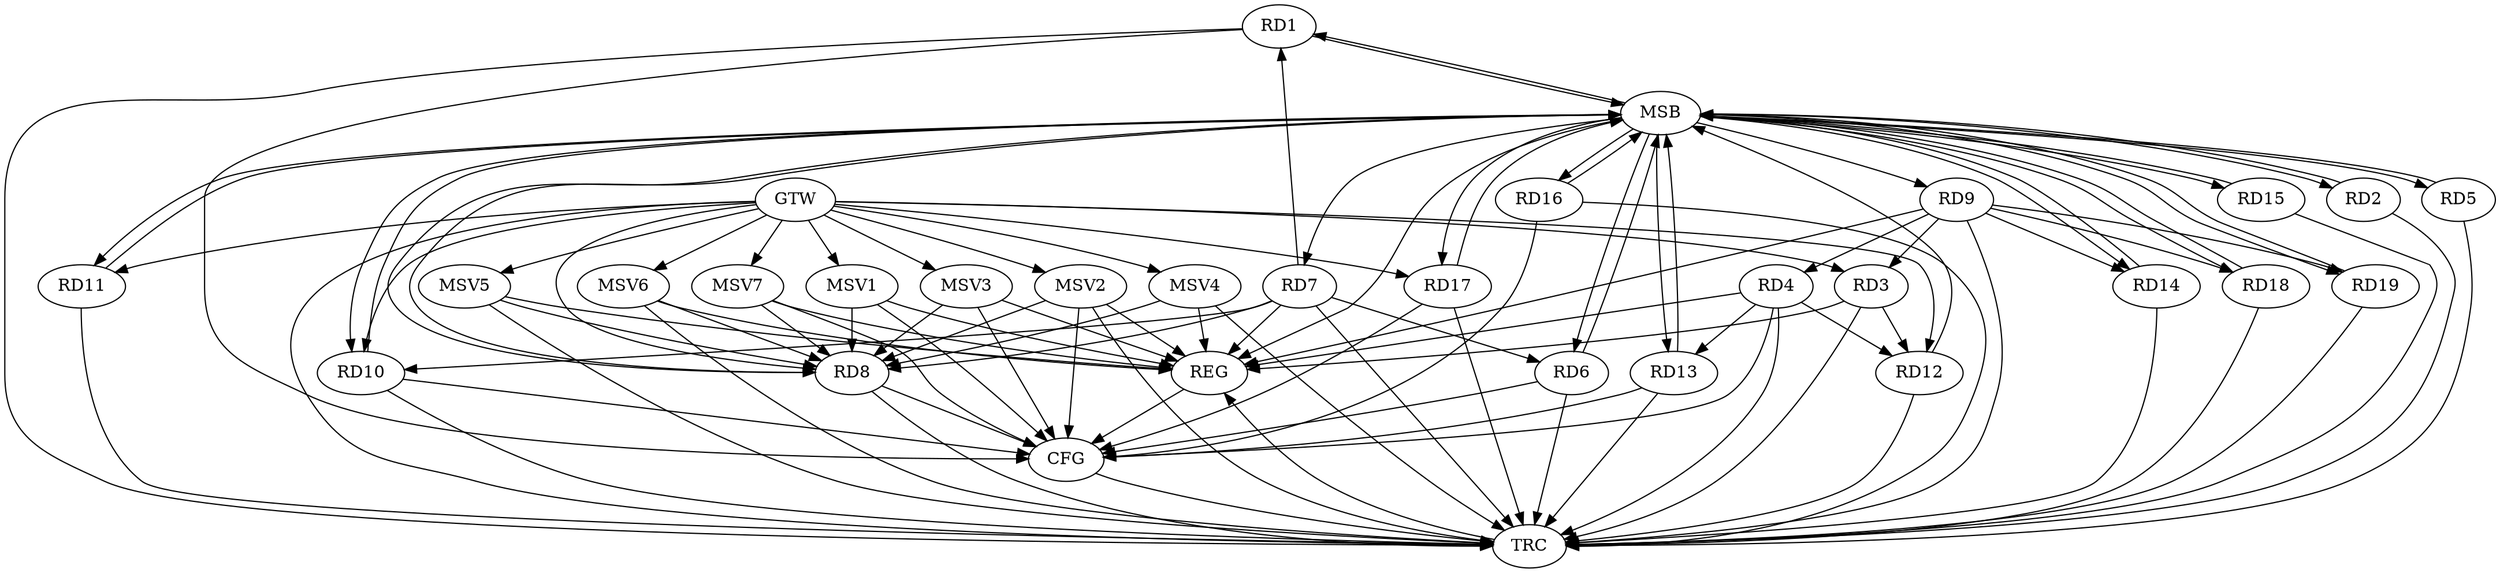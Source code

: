 strict digraph G {
  RD1 [ label="RD1" ];
  RD2 [ label="RD2" ];
  RD3 [ label="RD3" ];
  RD4 [ label="RD4" ];
  RD5 [ label="RD5" ];
  RD6 [ label="RD6" ];
  RD7 [ label="RD7" ];
  RD8 [ label="RD8" ];
  RD9 [ label="RD9" ];
  RD10 [ label="RD10" ];
  RD11 [ label="RD11" ];
  RD12 [ label="RD12" ];
  RD13 [ label="RD13" ];
  RD14 [ label="RD14" ];
  RD15 [ label="RD15" ];
  RD16 [ label="RD16" ];
  RD17 [ label="RD17" ];
  RD18 [ label="RD18" ];
  RD19 [ label="RD19" ];
  GTW [ label="GTW" ];
  REG [ label="REG" ];
  MSB [ label="MSB" ];
  CFG [ label="CFG" ];
  TRC [ label="TRC" ];
  MSV1 [ label="MSV1" ];
  MSV2 [ label="MSV2" ];
  MSV3 [ label="MSV3" ];
  MSV4 [ label="MSV4" ];
  MSV5 [ label="MSV5" ];
  MSV6 [ label="MSV6" ];
  MSV7 [ label="MSV7" ];
  RD7 -> RD1;
  RD9 -> RD3;
  RD3 -> RD12;
  RD9 -> RD4;
  RD4 -> RD12;
  RD4 -> RD13;
  RD7 -> RD6;
  RD7 -> RD8;
  RD7 -> RD10;
  RD9 -> RD14;
  RD9 -> RD18;
  RD9 -> RD19;
  GTW -> RD12;
  GTW -> RD11;
  GTW -> RD10;
  GTW -> RD8;
  GTW -> RD17;
  GTW -> RD3;
  RD3 -> REG;
  RD4 -> REG;
  RD7 -> REG;
  RD9 -> REG;
  RD1 -> MSB;
  MSB -> RD10;
  MSB -> REG;
  RD2 -> MSB;
  MSB -> RD1;
  MSB -> RD7;
  MSB -> RD9;
  MSB -> RD16;
  MSB -> RD19;
  RD5 -> MSB;
  MSB -> RD8;
  MSB -> RD15;
  RD6 -> MSB;
  RD8 -> MSB;
  MSB -> RD18;
  RD10 -> MSB;
  RD11 -> MSB;
  MSB -> RD14;
  RD12 -> MSB;
  MSB -> RD2;
  RD13 -> MSB;
  MSB -> RD11;
  RD14 -> MSB;
  MSB -> RD17;
  RD15 -> MSB;
  MSB -> RD13;
  RD16 -> MSB;
  RD17 -> MSB;
  RD18 -> MSB;
  MSB -> RD6;
  RD19 -> MSB;
  MSB -> RD5;
  RD16 -> CFG;
  RD8 -> CFG;
  RD4 -> CFG;
  RD10 -> CFG;
  RD13 -> CFG;
  RD6 -> CFG;
  RD1 -> CFG;
  RD17 -> CFG;
  REG -> CFG;
  RD1 -> TRC;
  RD2 -> TRC;
  RD3 -> TRC;
  RD4 -> TRC;
  RD5 -> TRC;
  RD6 -> TRC;
  RD7 -> TRC;
  RD8 -> TRC;
  RD9 -> TRC;
  RD10 -> TRC;
  RD11 -> TRC;
  RD12 -> TRC;
  RD13 -> TRC;
  RD14 -> TRC;
  RD15 -> TRC;
  RD16 -> TRC;
  RD17 -> TRC;
  RD18 -> TRC;
  RD19 -> TRC;
  GTW -> TRC;
  CFG -> TRC;
  TRC -> REG;
  MSV1 -> RD8;
  MSV2 -> RD8;
  MSV3 -> RD8;
  MSV4 -> RD8;
  GTW -> MSV1;
  MSV1 -> REG;
  MSV1 -> CFG;
  GTW -> MSV2;
  MSV2 -> REG;
  MSV2 -> TRC;
  MSV2 -> CFG;
  GTW -> MSV3;
  MSV3 -> REG;
  MSV3 -> CFG;
  GTW -> MSV4;
  MSV4 -> REG;
  MSV4 -> TRC;
  MSV5 -> RD8;
  GTW -> MSV5;
  MSV5 -> REG;
  MSV5 -> TRC;
  MSV6 -> RD8;
  GTW -> MSV6;
  MSV6 -> REG;
  MSV6 -> TRC;
  MSV7 -> RD8;
  GTW -> MSV7;
  MSV7 -> REG;
  MSV7 -> CFG;
}

